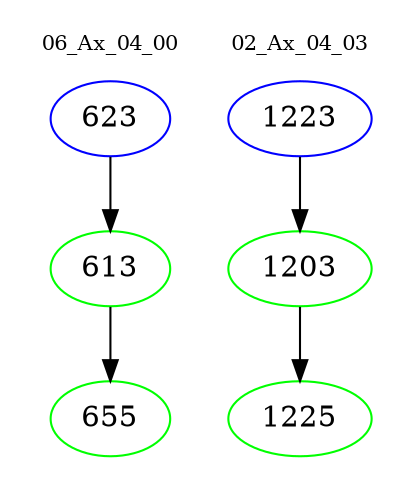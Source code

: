 digraph{
subgraph cluster_0 {
color = white
label = "06_Ax_04_00";
fontsize=10;
T0_623 [label="623", color="blue"]
T0_623 -> T0_613 [color="black"]
T0_613 [label="613", color="green"]
T0_613 -> T0_655 [color="black"]
T0_655 [label="655", color="green"]
}
subgraph cluster_1 {
color = white
label = "02_Ax_04_03";
fontsize=10;
T1_1223 [label="1223", color="blue"]
T1_1223 -> T1_1203 [color="black"]
T1_1203 [label="1203", color="green"]
T1_1203 -> T1_1225 [color="black"]
T1_1225 [label="1225", color="green"]
}
}
